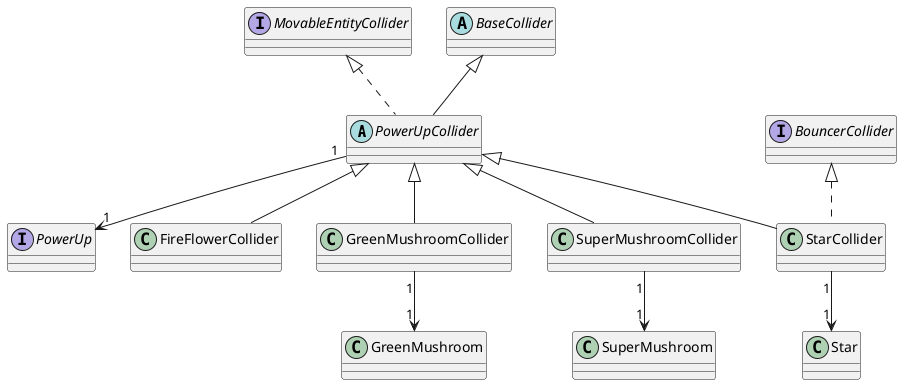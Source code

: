 @startuml
abstract PowerUpCollider
abstract BaseCollider

interface BouncerCollider
interface MovableEntityCollider
interface PowerUp

FireFlowerCollider -u-|> PowerUpCollider

GreenMushroomCollider -u-|> PowerUpCollider
GreenMushroomCollider "1" --> "1" GreenMushroom

SuperMushroomCollider -u-|> PowerUpCollider 
SuperMushroomCollider "1" --> "1" SuperMushroom

StarCollider -u-|> PowerUpCollider
StarCollider .u.|> BouncerCollider
StarCollider "1" --> "1" Star

PowerUpCollider -u-|> BaseCollider 
PowerUpCollider .u.|> MovableEntityCollider
PowerUpCollider "1" --> "1" PowerUp
@enduml
